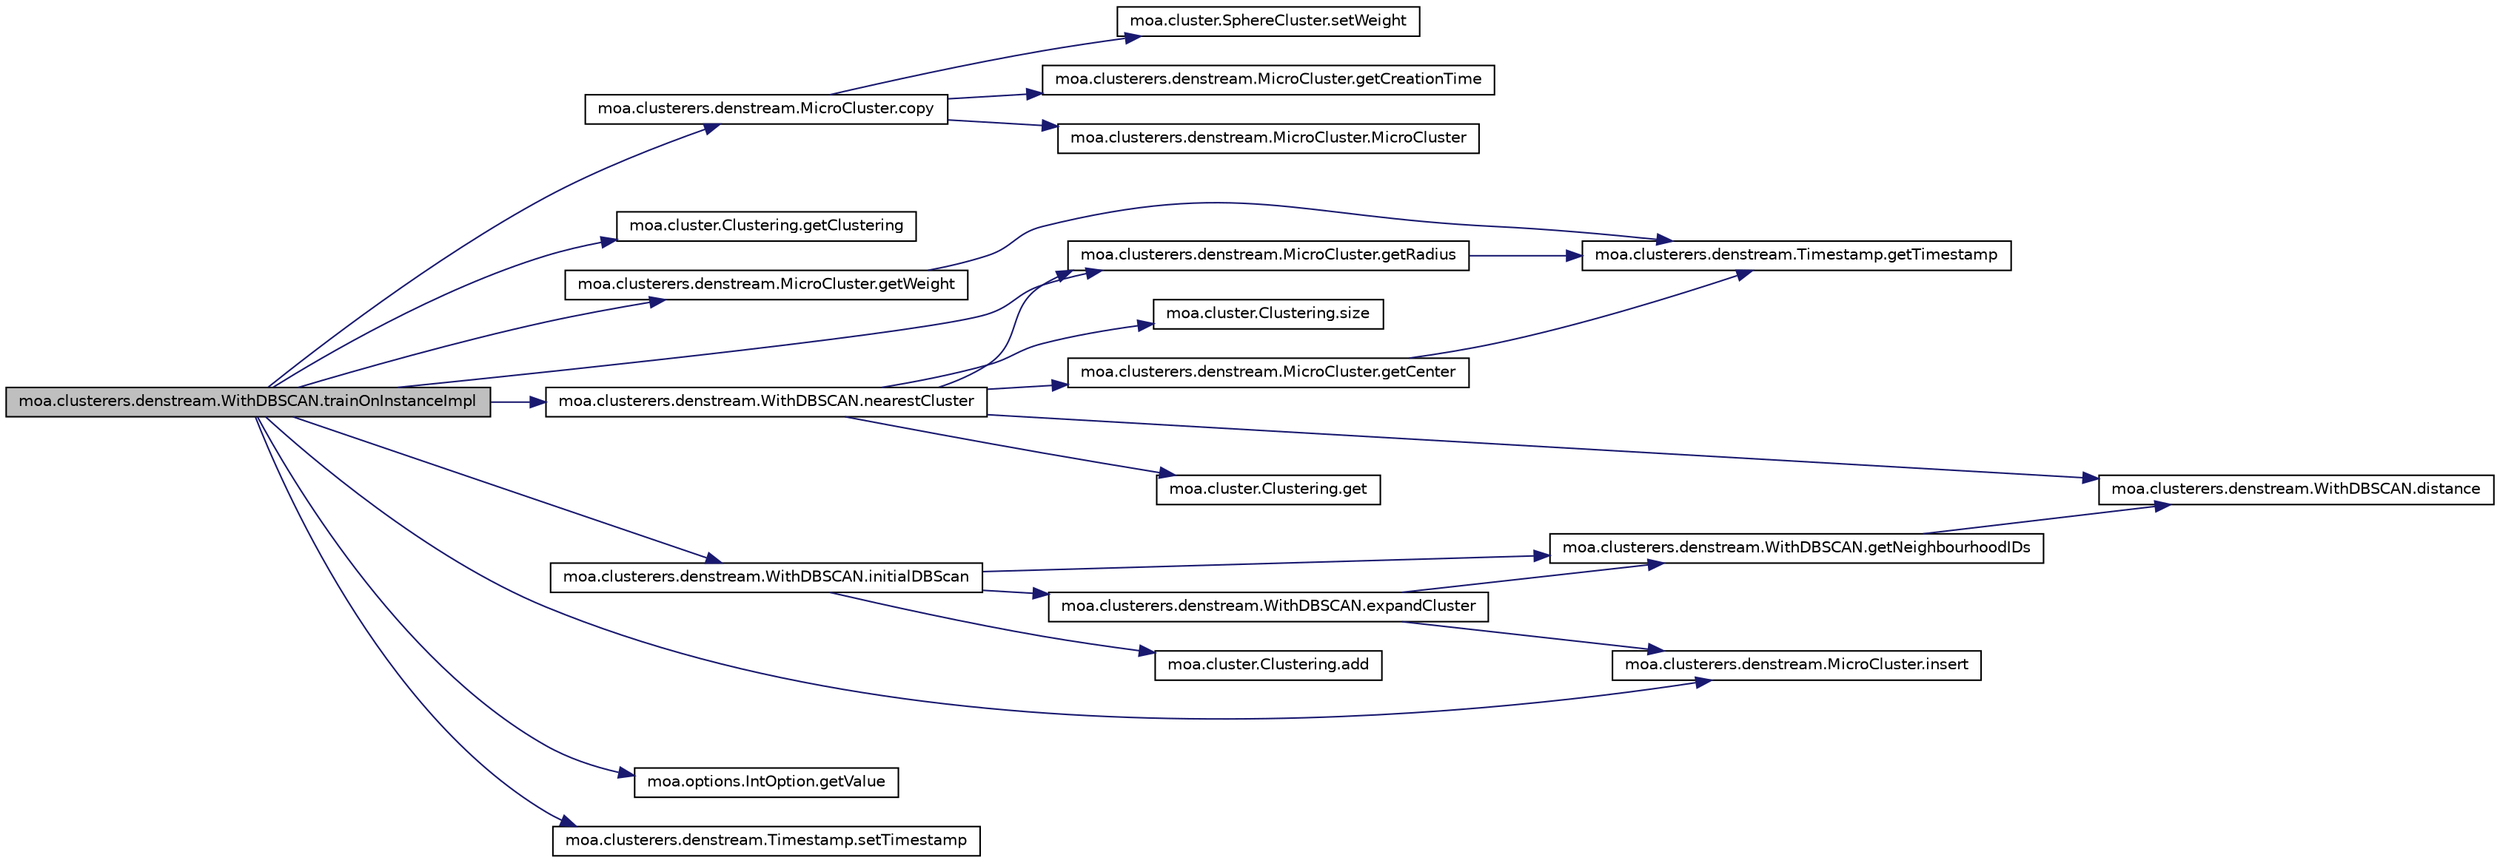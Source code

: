 digraph G
{
  edge [fontname="Helvetica",fontsize="10",labelfontname="Helvetica",labelfontsize="10"];
  node [fontname="Helvetica",fontsize="10",shape=record];
  rankdir=LR;
  Node1 [label="moa.clusterers.denstream.WithDBSCAN.trainOnInstanceImpl",height=0.2,width=0.4,color="black", fillcolor="grey75", style="filled" fontcolor="black"];
  Node1 -> Node2 [color="midnightblue",fontsize="10",style="solid",fontname="Helvetica"];
  Node2 [label="moa.clusterers.denstream.MicroCluster.copy",height=0.2,width=0.4,color="black", fillcolor="white", style="filled",URL="$classmoa_1_1clusterers_1_1denstream_1_1MicroCluster.html#a513d84b92fe7fbb0cb4913d68c52f57f",tooltip="This method produces a copy of this object."];
  Node2 -> Node3 [color="midnightblue",fontsize="10",style="solid",fontname="Helvetica"];
  Node3 [label="moa.clusterers.denstream.MicroCluster.getCreationTime",height=0.2,width=0.4,color="black", fillcolor="white", style="filled",URL="$classmoa_1_1clusterers_1_1denstream_1_1MicroCluster.html#a4b40d51f94f3f4f02a905dc3e3c9667d"];
  Node2 -> Node4 [color="midnightblue",fontsize="10",style="solid",fontname="Helvetica"];
  Node4 [label="moa.clusterers.denstream.MicroCluster.MicroCluster",height=0.2,width=0.4,color="black", fillcolor="white", style="filled",URL="$classmoa_1_1clusterers_1_1denstream_1_1MicroCluster.html#a8d1a1e87ebe9ac78d6898618e7123d4b"];
  Node2 -> Node5 [color="midnightblue",fontsize="10",style="solid",fontname="Helvetica"];
  Node5 [label="moa.cluster.SphereCluster.setWeight",height=0.2,width=0.4,color="black", fillcolor="white", style="filled",URL="$classmoa_1_1cluster_1_1SphereCluster.html#a24a9881c0a95e5e83db7a3319032a6b7"];
  Node1 -> Node6 [color="midnightblue",fontsize="10",style="solid",fontname="Helvetica"];
  Node6 [label="moa.cluster.Clustering.getClustering",height=0.2,width=0.4,color="black", fillcolor="white", style="filled",URL="$classmoa_1_1cluster_1_1Clustering.html#a19a03f96dd3d8cedda1b74b5883735d7"];
  Node1 -> Node7 [color="midnightblue",fontsize="10",style="solid",fontname="Helvetica"];
  Node7 [label="moa.clusterers.denstream.MicroCluster.getRadius",height=0.2,width=0.4,color="black", fillcolor="white", style="filled",URL="$classmoa_1_1clusterers_1_1denstream_1_1MicroCluster.html#a0502e4fb5e953703f1e3658a094b3b33",tooltip="See interface Cluster."];
  Node7 -> Node8 [color="midnightblue",fontsize="10",style="solid",fontname="Helvetica"];
  Node8 [label="moa.clusterers.denstream.Timestamp.getTimestamp",height=0.2,width=0.4,color="black", fillcolor="white", style="filled",URL="$classmoa_1_1clusterers_1_1denstream_1_1Timestamp.html#a0aced8db94dff380a9d0124bb2f69495"];
  Node1 -> Node9 [color="midnightblue",fontsize="10",style="solid",fontname="Helvetica"];
  Node9 [label="moa.options.IntOption.getValue",height=0.2,width=0.4,color="black", fillcolor="white", style="filled",URL="$classmoa_1_1options_1_1IntOption.html#affae8787274b44ab7616d46b8d6c831a"];
  Node1 -> Node10 [color="midnightblue",fontsize="10",style="solid",fontname="Helvetica"];
  Node10 [label="moa.clusterers.denstream.MicroCluster.getWeight",height=0.2,width=0.4,color="black", fillcolor="white", style="filled",URL="$classmoa_1_1clusterers_1_1denstream_1_1MicroCluster.html#ab12208611469c5c58bab47ed318c065e",tooltip="See interface Cluster."];
  Node10 -> Node8 [color="midnightblue",fontsize="10",style="solid",fontname="Helvetica"];
  Node1 -> Node11 [color="midnightblue",fontsize="10",style="solid",fontname="Helvetica"];
  Node11 [label="moa.clusterers.denstream.WithDBSCAN.initialDBScan",height=0.2,width=0.4,color="black", fillcolor="white", style="filled",URL="$classmoa_1_1clusterers_1_1denstream_1_1WithDBSCAN.html#aebcecc816cff7d2cbccee6c8e5edf428"];
  Node11 -> Node12 [color="midnightblue",fontsize="10",style="solid",fontname="Helvetica"];
  Node12 [label="moa.cluster.Clustering.add",height=0.2,width=0.4,color="black", fillcolor="white", style="filled",URL="$classmoa_1_1cluster_1_1Clustering.html#a7b39cc3d6666cb758b8954ecbe0ce2e9",tooltip="add a cluster to the clustering"];
  Node11 -> Node13 [color="midnightblue",fontsize="10",style="solid",fontname="Helvetica"];
  Node13 [label="moa.clusterers.denstream.WithDBSCAN.expandCluster",height=0.2,width=0.4,color="black", fillcolor="white", style="filled",URL="$classmoa_1_1clusterers_1_1denstream_1_1WithDBSCAN.html#aa89dd6112b7b77ddd8e862b31b6bef01"];
  Node13 -> Node14 [color="midnightblue",fontsize="10",style="solid",fontname="Helvetica"];
  Node14 [label="moa.clusterers.denstream.WithDBSCAN.getNeighbourhoodIDs",height=0.2,width=0.4,color="black", fillcolor="white", style="filled",URL="$classmoa_1_1clusterers_1_1denstream_1_1WithDBSCAN.html#ac20a911862c431ee9683f39155dfeedd"];
  Node14 -> Node15 [color="midnightblue",fontsize="10",style="solid",fontname="Helvetica"];
  Node15 [label="moa.clusterers.denstream.WithDBSCAN.distance",height=0.2,width=0.4,color="black", fillcolor="white", style="filled",URL="$classmoa_1_1clusterers_1_1denstream_1_1WithDBSCAN.html#a243a057549e5f0cbf0a5c8929b4050a4"];
  Node13 -> Node16 [color="midnightblue",fontsize="10",style="solid",fontname="Helvetica"];
  Node16 [label="moa.clusterers.denstream.MicroCluster.insert",height=0.2,width=0.4,color="black", fillcolor="white", style="filled",URL="$classmoa_1_1clusterers_1_1denstream_1_1MicroCluster.html#ab09f08cd749eb98af53ac96db8e118d7"];
  Node11 -> Node14 [color="midnightblue",fontsize="10",style="solid",fontname="Helvetica"];
  Node1 -> Node16 [color="midnightblue",fontsize="10",style="solid",fontname="Helvetica"];
  Node1 -> Node17 [color="midnightblue",fontsize="10",style="solid",fontname="Helvetica"];
  Node17 [label="moa.clusterers.denstream.WithDBSCAN.nearestCluster",height=0.2,width=0.4,color="black", fillcolor="white", style="filled",URL="$classmoa_1_1clusterers_1_1denstream_1_1WithDBSCAN.html#afd0b169ab173c5b2880d16a9b124b994"];
  Node17 -> Node15 [color="midnightblue",fontsize="10",style="solid",fontname="Helvetica"];
  Node17 -> Node18 [color="midnightblue",fontsize="10",style="solid",fontname="Helvetica"];
  Node18 [label="moa.cluster.Clustering.get",height=0.2,width=0.4,color="black", fillcolor="white", style="filled",URL="$classmoa_1_1cluster_1_1Clustering.html#a6a66be9b90f5cb06b044da278cdf24c9",tooltip="remove a cluster from the clustering"];
  Node17 -> Node19 [color="midnightblue",fontsize="10",style="solid",fontname="Helvetica"];
  Node19 [label="moa.clusterers.denstream.MicroCluster.getCenter",height=0.2,width=0.4,color="black", fillcolor="white", style="filled",URL="$classmoa_1_1clusterers_1_1denstream_1_1MicroCluster.html#ad460f5938217c2ccb0fca12bc4fab13e"];
  Node19 -> Node8 [color="midnightblue",fontsize="10",style="solid",fontname="Helvetica"];
  Node17 -> Node7 [color="midnightblue",fontsize="10",style="solid",fontname="Helvetica"];
  Node17 -> Node20 [color="midnightblue",fontsize="10",style="solid",fontname="Helvetica"];
  Node20 [label="moa.cluster.Clustering.size",height=0.2,width=0.4,color="black", fillcolor="white", style="filled",URL="$classmoa_1_1cluster_1_1Clustering.html#a054a386d94acf3b88574f061ab4c8d71"];
  Node1 -> Node21 [color="midnightblue",fontsize="10",style="solid",fontname="Helvetica"];
  Node21 [label="moa.clusterers.denstream.Timestamp.setTimestamp",height=0.2,width=0.4,color="black", fillcolor="white", style="filled",URL="$classmoa_1_1clusterers_1_1denstream_1_1Timestamp.html#ab9a1bcb8d9daf83feb24d910619131df"];
}
